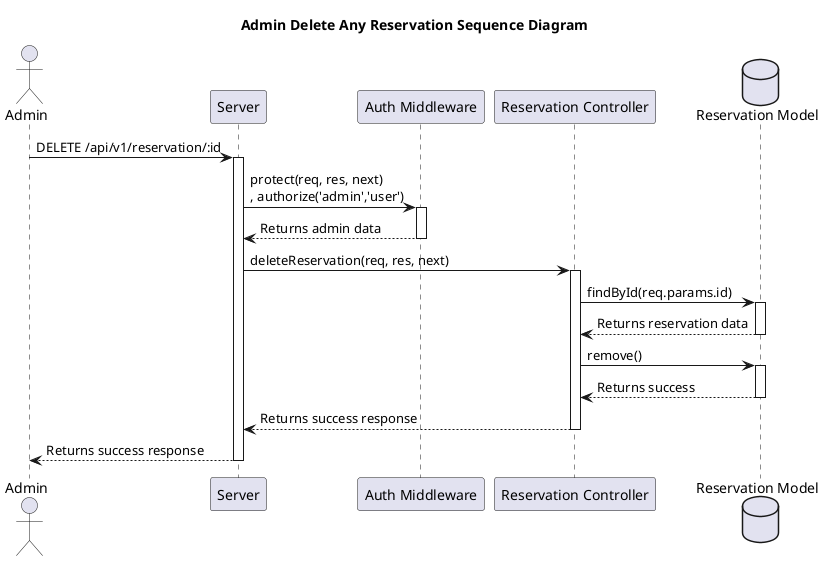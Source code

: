 @startuml Admin Delete Any Reservation Sequence Diagram 
title Admin Delete Any Reservation Sequence Diagram
actor Admin
participant "Server" as Server
participant "Auth Middleware" as Auth
participant "Reservation Controller" as Controller
database "Reservation Model" as Model

Admin -> Server: DELETE /api/v1/reservation/:id
activate Server

Server -> Auth: protect(req, res, next)\n, authorize('admin','user')
activate Auth

Auth --> Server: Returns admin data
deactivate Auth

Server -> Controller: deleteReservation(req, res, next)
activate Controller

Controller -> Model: findById(req.params.id)
activate Model

Model --> Controller: Returns reservation data
deactivate Model

Controller -> Model: remove()
activate Model

Model --> Controller: Returns success
deactivate Model

Controller --> Server: Returns success response
deactivate Controller

Server --> Admin: Returns success response
deactivate Server
@enduml